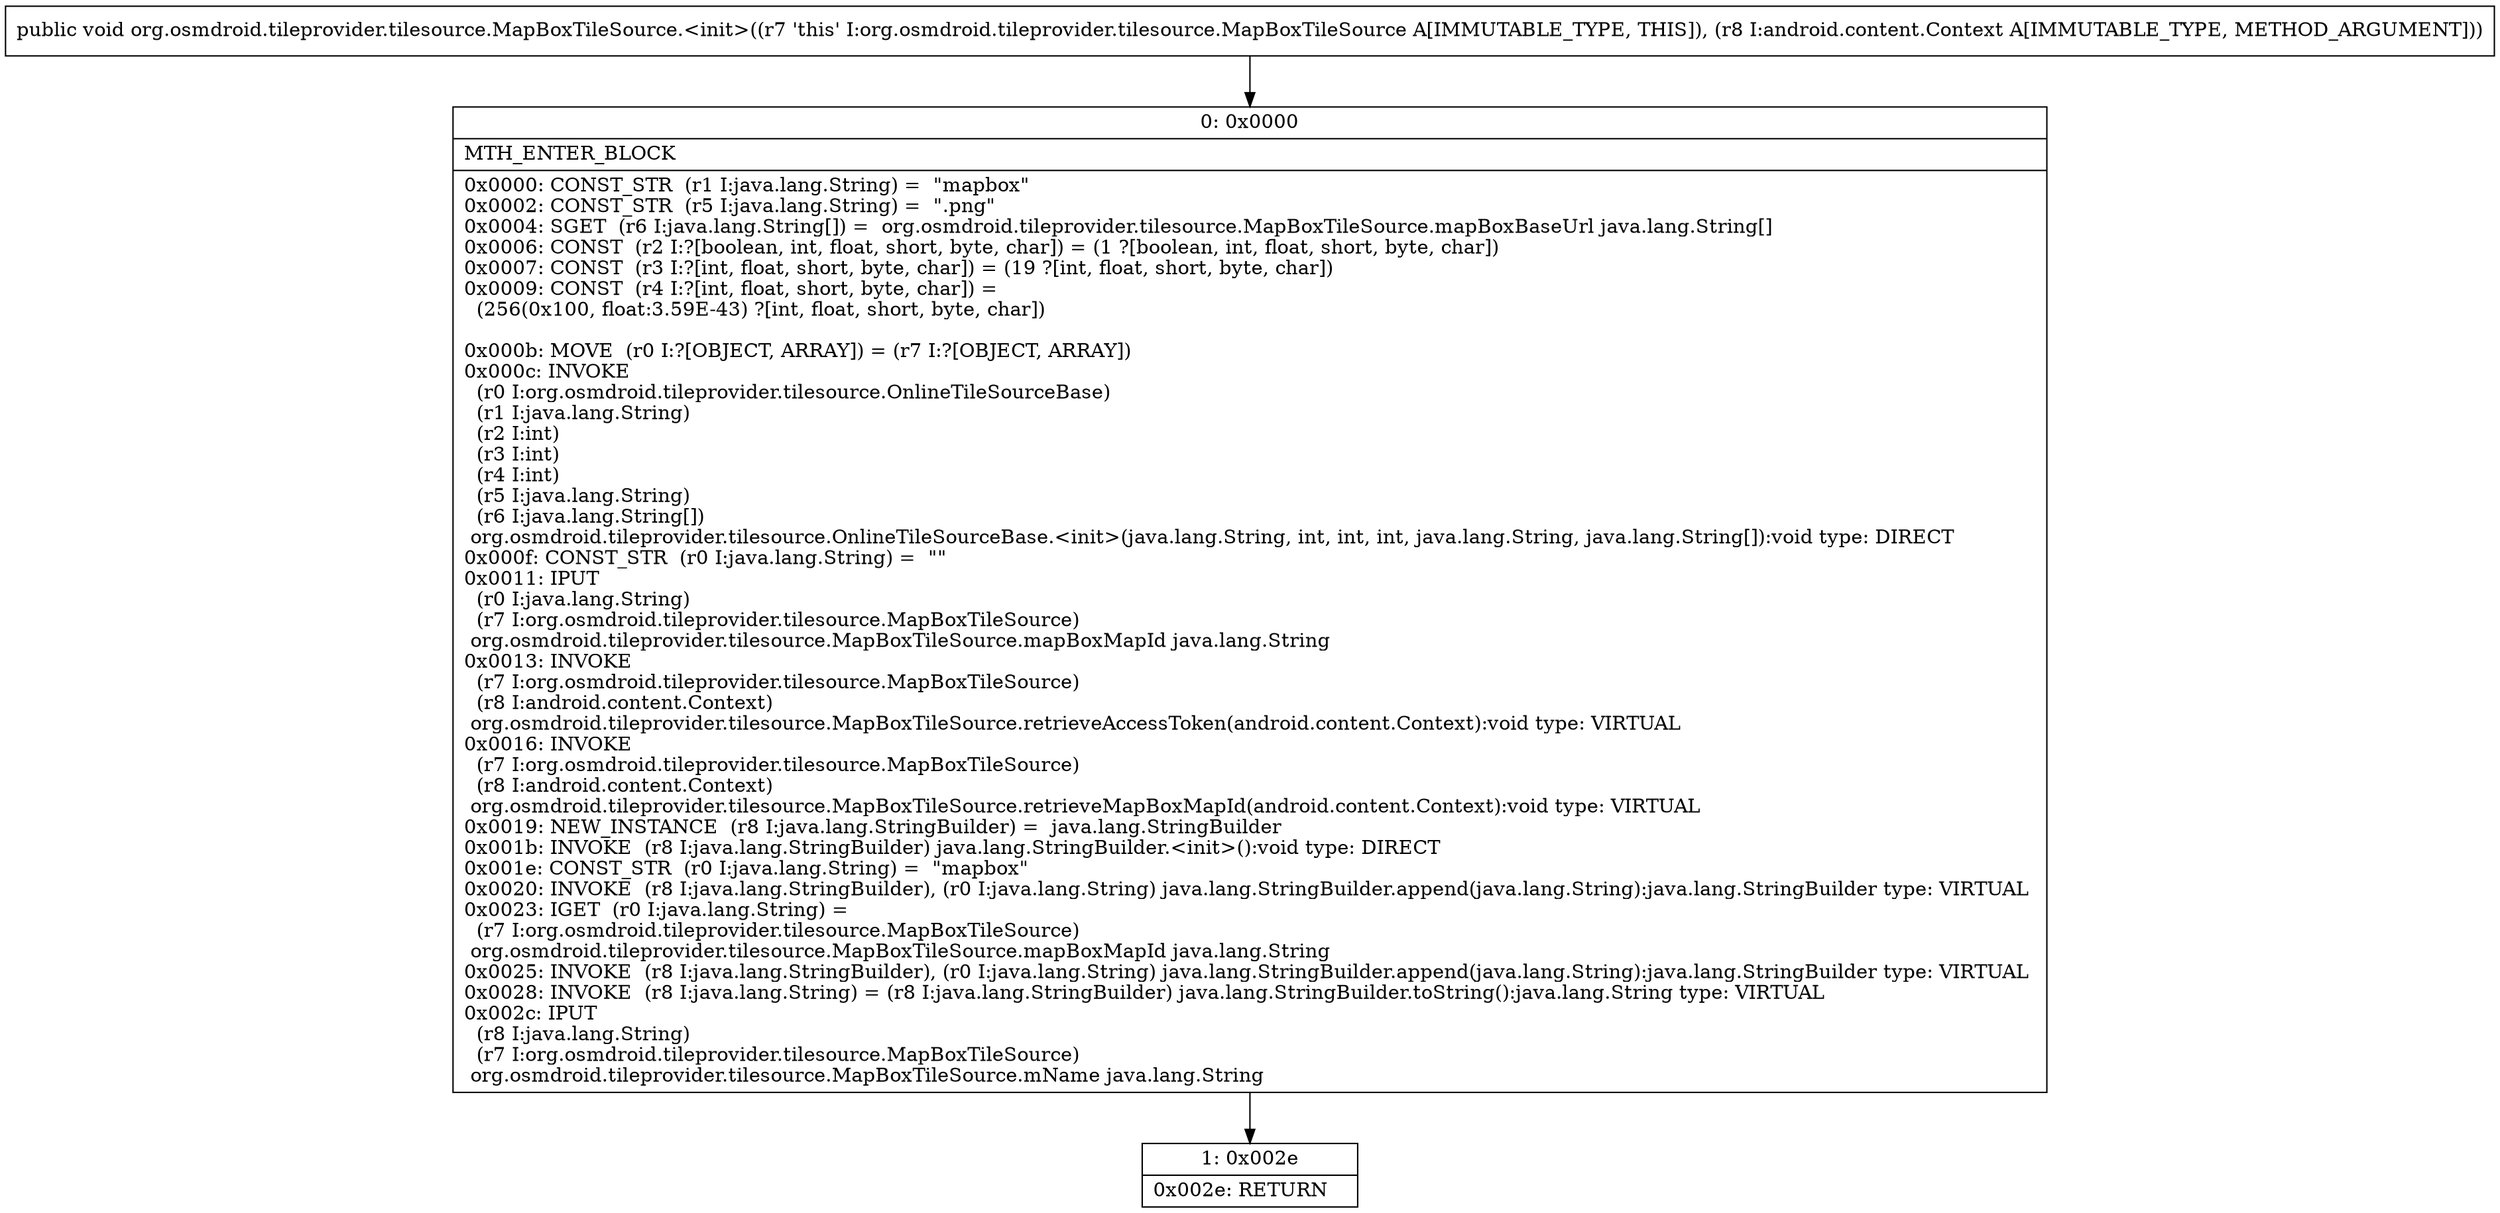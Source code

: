 digraph "CFG fororg.osmdroid.tileprovider.tilesource.MapBoxTileSource.\<init\>(Landroid\/content\/Context;)V" {
Node_0 [shape=record,label="{0\:\ 0x0000|MTH_ENTER_BLOCK\l|0x0000: CONST_STR  (r1 I:java.lang.String) =  \"mapbox\" \l0x0002: CONST_STR  (r5 I:java.lang.String) =  \".png\" \l0x0004: SGET  (r6 I:java.lang.String[]) =  org.osmdroid.tileprovider.tilesource.MapBoxTileSource.mapBoxBaseUrl java.lang.String[] \l0x0006: CONST  (r2 I:?[boolean, int, float, short, byte, char]) = (1 ?[boolean, int, float, short, byte, char]) \l0x0007: CONST  (r3 I:?[int, float, short, byte, char]) = (19 ?[int, float, short, byte, char]) \l0x0009: CONST  (r4 I:?[int, float, short, byte, char]) = \l  (256(0x100, float:3.59E\-43) ?[int, float, short, byte, char])\l \l0x000b: MOVE  (r0 I:?[OBJECT, ARRAY]) = (r7 I:?[OBJECT, ARRAY]) \l0x000c: INVOKE  \l  (r0 I:org.osmdroid.tileprovider.tilesource.OnlineTileSourceBase)\l  (r1 I:java.lang.String)\l  (r2 I:int)\l  (r3 I:int)\l  (r4 I:int)\l  (r5 I:java.lang.String)\l  (r6 I:java.lang.String[])\l org.osmdroid.tileprovider.tilesource.OnlineTileSourceBase.\<init\>(java.lang.String, int, int, int, java.lang.String, java.lang.String[]):void type: DIRECT \l0x000f: CONST_STR  (r0 I:java.lang.String) =  \"\" \l0x0011: IPUT  \l  (r0 I:java.lang.String)\l  (r7 I:org.osmdroid.tileprovider.tilesource.MapBoxTileSource)\l org.osmdroid.tileprovider.tilesource.MapBoxTileSource.mapBoxMapId java.lang.String \l0x0013: INVOKE  \l  (r7 I:org.osmdroid.tileprovider.tilesource.MapBoxTileSource)\l  (r8 I:android.content.Context)\l org.osmdroid.tileprovider.tilesource.MapBoxTileSource.retrieveAccessToken(android.content.Context):void type: VIRTUAL \l0x0016: INVOKE  \l  (r7 I:org.osmdroid.tileprovider.tilesource.MapBoxTileSource)\l  (r8 I:android.content.Context)\l org.osmdroid.tileprovider.tilesource.MapBoxTileSource.retrieveMapBoxMapId(android.content.Context):void type: VIRTUAL \l0x0019: NEW_INSTANCE  (r8 I:java.lang.StringBuilder) =  java.lang.StringBuilder \l0x001b: INVOKE  (r8 I:java.lang.StringBuilder) java.lang.StringBuilder.\<init\>():void type: DIRECT \l0x001e: CONST_STR  (r0 I:java.lang.String) =  \"mapbox\" \l0x0020: INVOKE  (r8 I:java.lang.StringBuilder), (r0 I:java.lang.String) java.lang.StringBuilder.append(java.lang.String):java.lang.StringBuilder type: VIRTUAL \l0x0023: IGET  (r0 I:java.lang.String) = \l  (r7 I:org.osmdroid.tileprovider.tilesource.MapBoxTileSource)\l org.osmdroid.tileprovider.tilesource.MapBoxTileSource.mapBoxMapId java.lang.String \l0x0025: INVOKE  (r8 I:java.lang.StringBuilder), (r0 I:java.lang.String) java.lang.StringBuilder.append(java.lang.String):java.lang.StringBuilder type: VIRTUAL \l0x0028: INVOKE  (r8 I:java.lang.String) = (r8 I:java.lang.StringBuilder) java.lang.StringBuilder.toString():java.lang.String type: VIRTUAL \l0x002c: IPUT  \l  (r8 I:java.lang.String)\l  (r7 I:org.osmdroid.tileprovider.tilesource.MapBoxTileSource)\l org.osmdroid.tileprovider.tilesource.MapBoxTileSource.mName java.lang.String \l}"];
Node_1 [shape=record,label="{1\:\ 0x002e|0x002e: RETURN   \l}"];
MethodNode[shape=record,label="{public void org.osmdroid.tileprovider.tilesource.MapBoxTileSource.\<init\>((r7 'this' I:org.osmdroid.tileprovider.tilesource.MapBoxTileSource A[IMMUTABLE_TYPE, THIS]), (r8 I:android.content.Context A[IMMUTABLE_TYPE, METHOD_ARGUMENT])) }"];
MethodNode -> Node_0;
Node_0 -> Node_1;
}

